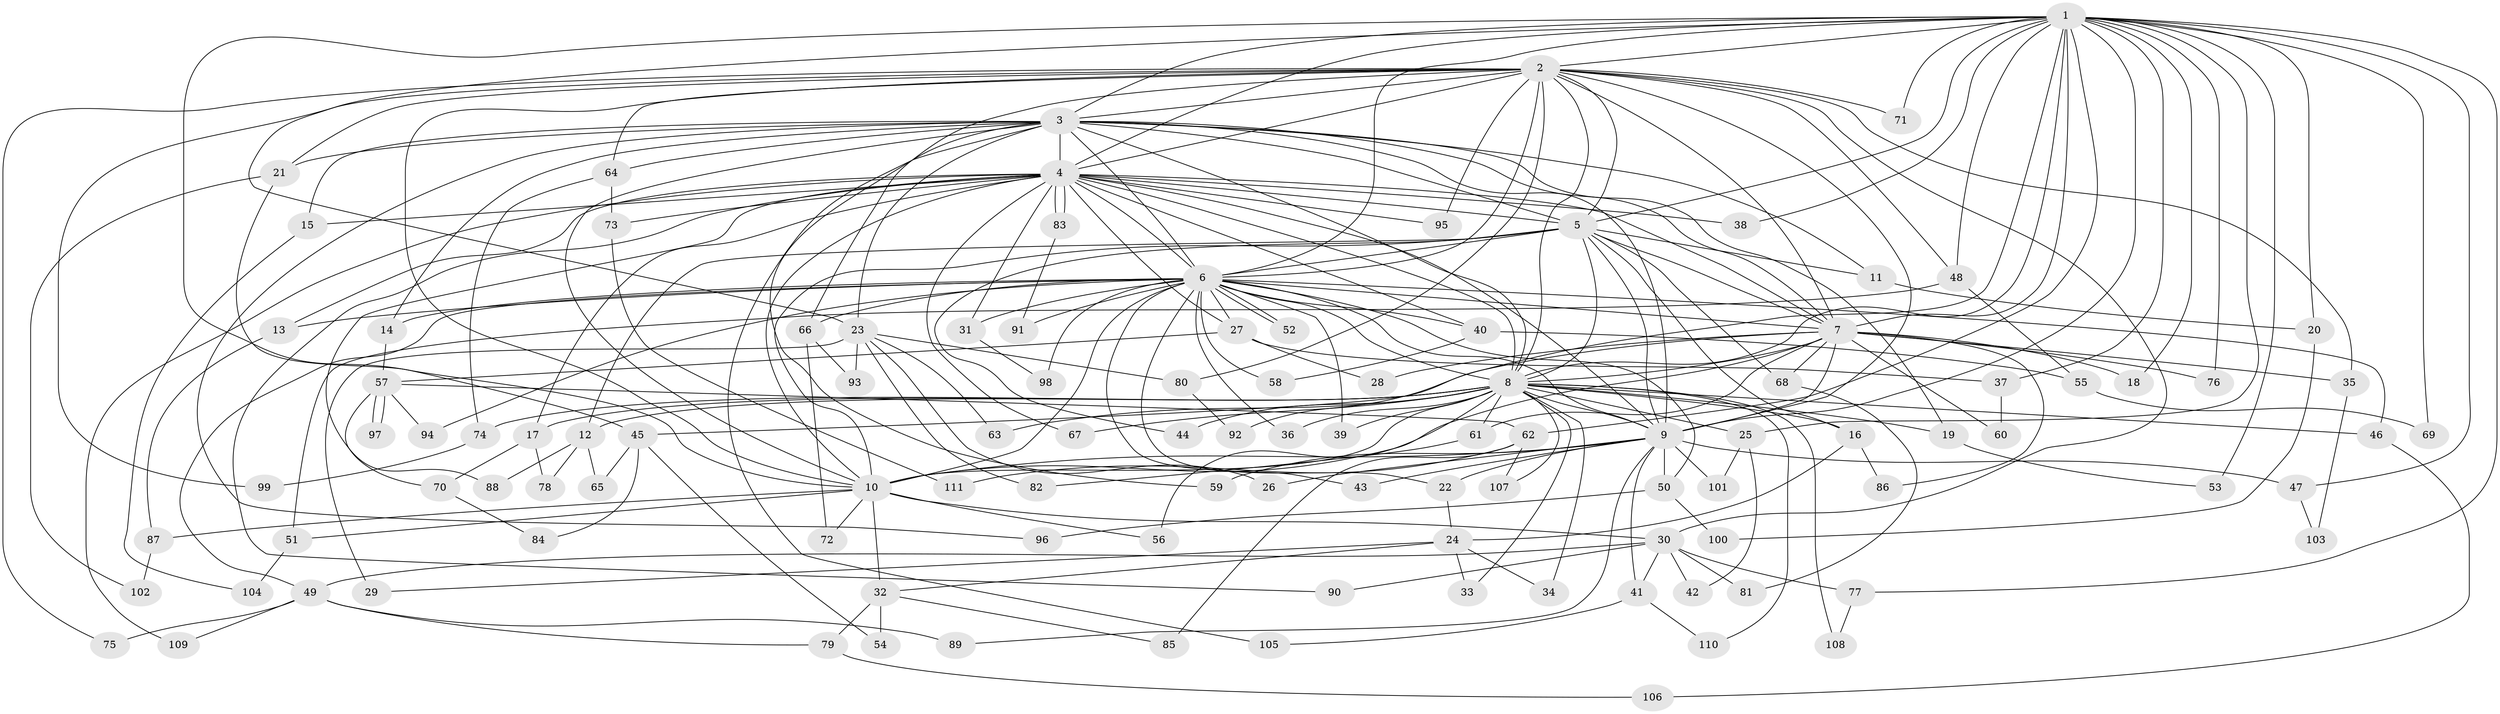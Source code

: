 // coarse degree distribution, {19: 0.05555555555555555, 15: 0.027777777777777776, 12: 0.027777777777777776, 14: 0.05555555555555555, 11: 0.027777777777777776, 4: 0.1388888888888889, 5: 0.2222222222222222, 3: 0.2222222222222222, 9: 0.05555555555555555, 8: 0.027777777777777776, 2: 0.05555555555555555, 6: 0.027777777777777776, 7: 0.027777777777777776, 1: 0.027777777777777776}
// Generated by graph-tools (version 1.1) at 2025/49/03/04/25 22:49:51]
// undirected, 111 vertices, 247 edges
graph export_dot {
  node [color=gray90,style=filled];
  1;
  2;
  3;
  4;
  5;
  6;
  7;
  8;
  9;
  10;
  11;
  12;
  13;
  14;
  15;
  16;
  17;
  18;
  19;
  20;
  21;
  22;
  23;
  24;
  25;
  26;
  27;
  28;
  29;
  30;
  31;
  32;
  33;
  34;
  35;
  36;
  37;
  38;
  39;
  40;
  41;
  42;
  43;
  44;
  45;
  46;
  47;
  48;
  49;
  50;
  51;
  52;
  53;
  54;
  55;
  56;
  57;
  58;
  59;
  60;
  61;
  62;
  63;
  64;
  65;
  66;
  67;
  68;
  69;
  70;
  71;
  72;
  73;
  74;
  75;
  76;
  77;
  78;
  79;
  80;
  81;
  82;
  83;
  84;
  85;
  86;
  87;
  88;
  89;
  90;
  91;
  92;
  93;
  94;
  95;
  96;
  97;
  98;
  99;
  100;
  101;
  102;
  103;
  104;
  105;
  106;
  107;
  108;
  109;
  110;
  111;
  1 -- 2;
  1 -- 3;
  1 -- 4;
  1 -- 5;
  1 -- 6;
  1 -- 7;
  1 -- 8;
  1 -- 9;
  1 -- 10;
  1 -- 18;
  1 -- 20;
  1 -- 23;
  1 -- 25;
  1 -- 37;
  1 -- 38;
  1 -- 47;
  1 -- 48;
  1 -- 53;
  1 -- 62;
  1 -- 69;
  1 -- 71;
  1 -- 76;
  1 -- 77;
  1 -- 92;
  2 -- 3;
  2 -- 4;
  2 -- 5;
  2 -- 6;
  2 -- 7;
  2 -- 8;
  2 -- 9;
  2 -- 10;
  2 -- 21;
  2 -- 30;
  2 -- 35;
  2 -- 48;
  2 -- 64;
  2 -- 66;
  2 -- 71;
  2 -- 75;
  2 -- 80;
  2 -- 95;
  2 -- 99;
  3 -- 4;
  3 -- 5;
  3 -- 6;
  3 -- 7;
  3 -- 8;
  3 -- 9;
  3 -- 10;
  3 -- 11;
  3 -- 14;
  3 -- 15;
  3 -- 19;
  3 -- 21;
  3 -- 23;
  3 -- 59;
  3 -- 64;
  3 -- 96;
  3 -- 105;
  4 -- 5;
  4 -- 6;
  4 -- 7;
  4 -- 8;
  4 -- 9;
  4 -- 10;
  4 -- 13;
  4 -- 15;
  4 -- 17;
  4 -- 27;
  4 -- 31;
  4 -- 38;
  4 -- 40;
  4 -- 67;
  4 -- 73;
  4 -- 83;
  4 -- 83;
  4 -- 88;
  4 -- 90;
  4 -- 95;
  4 -- 109;
  5 -- 6;
  5 -- 7;
  5 -- 8;
  5 -- 9;
  5 -- 10;
  5 -- 11;
  5 -- 12;
  5 -- 16;
  5 -- 44;
  5 -- 68;
  6 -- 7;
  6 -- 8;
  6 -- 9;
  6 -- 10;
  6 -- 13;
  6 -- 14;
  6 -- 22;
  6 -- 27;
  6 -- 31;
  6 -- 36;
  6 -- 39;
  6 -- 40;
  6 -- 43;
  6 -- 46;
  6 -- 49;
  6 -- 50;
  6 -- 52;
  6 -- 52;
  6 -- 58;
  6 -- 66;
  6 -- 91;
  6 -- 94;
  6 -- 98;
  7 -- 8;
  7 -- 9;
  7 -- 10;
  7 -- 18;
  7 -- 28;
  7 -- 35;
  7 -- 45;
  7 -- 60;
  7 -- 61;
  7 -- 68;
  7 -- 76;
  7 -- 86;
  8 -- 9;
  8 -- 10;
  8 -- 12;
  8 -- 16;
  8 -- 17;
  8 -- 19;
  8 -- 25;
  8 -- 33;
  8 -- 34;
  8 -- 36;
  8 -- 39;
  8 -- 44;
  8 -- 46;
  8 -- 56;
  8 -- 61;
  8 -- 63;
  8 -- 67;
  8 -- 74;
  8 -- 107;
  8 -- 108;
  8 -- 110;
  9 -- 10;
  9 -- 22;
  9 -- 26;
  9 -- 41;
  9 -- 43;
  9 -- 47;
  9 -- 50;
  9 -- 59;
  9 -- 89;
  9 -- 101;
  10 -- 30;
  10 -- 32;
  10 -- 51;
  10 -- 56;
  10 -- 72;
  10 -- 87;
  11 -- 20;
  12 -- 65;
  12 -- 78;
  12 -- 88;
  13 -- 87;
  14 -- 57;
  15 -- 104;
  16 -- 24;
  16 -- 86;
  17 -- 70;
  17 -- 78;
  19 -- 53;
  20 -- 100;
  21 -- 45;
  21 -- 102;
  22 -- 24;
  23 -- 26;
  23 -- 29;
  23 -- 63;
  23 -- 80;
  23 -- 82;
  23 -- 93;
  24 -- 29;
  24 -- 32;
  24 -- 33;
  24 -- 34;
  25 -- 42;
  25 -- 101;
  27 -- 28;
  27 -- 37;
  27 -- 57;
  30 -- 41;
  30 -- 42;
  30 -- 49;
  30 -- 77;
  30 -- 81;
  30 -- 90;
  31 -- 98;
  32 -- 54;
  32 -- 79;
  32 -- 85;
  35 -- 103;
  37 -- 60;
  40 -- 55;
  40 -- 58;
  41 -- 105;
  41 -- 110;
  45 -- 54;
  45 -- 65;
  45 -- 84;
  46 -- 106;
  47 -- 103;
  48 -- 51;
  48 -- 55;
  49 -- 75;
  49 -- 79;
  49 -- 89;
  49 -- 109;
  50 -- 96;
  50 -- 100;
  51 -- 104;
  55 -- 69;
  57 -- 62;
  57 -- 70;
  57 -- 94;
  57 -- 97;
  57 -- 97;
  61 -- 82;
  62 -- 85;
  62 -- 107;
  62 -- 111;
  64 -- 73;
  64 -- 74;
  66 -- 72;
  66 -- 93;
  68 -- 81;
  70 -- 84;
  73 -- 111;
  74 -- 99;
  77 -- 108;
  79 -- 106;
  80 -- 92;
  83 -- 91;
  87 -- 102;
}
